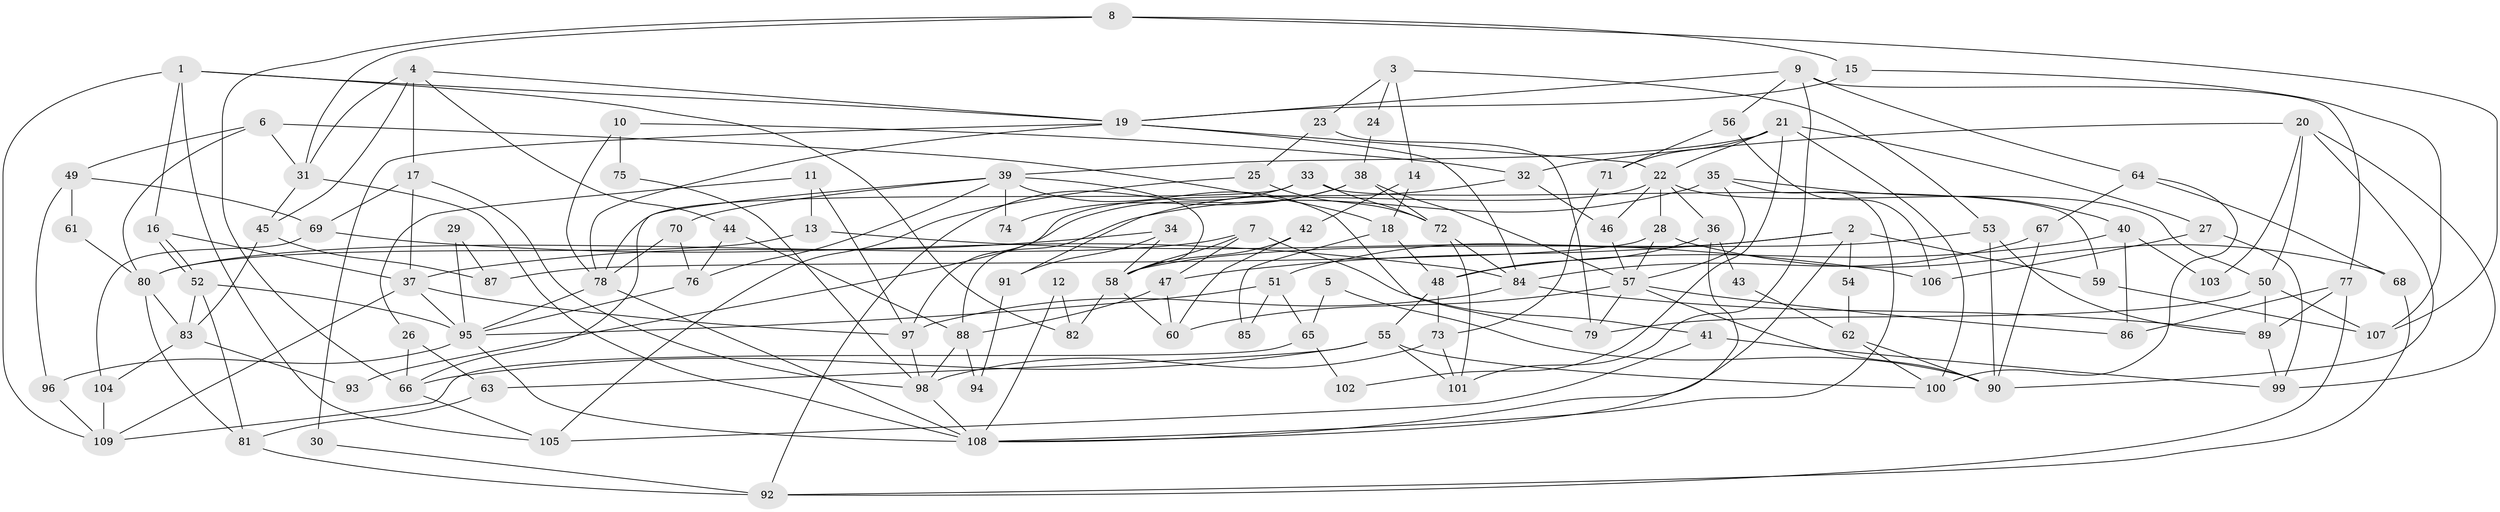 // Generated by graph-tools (version 1.1) at 2025/26/03/09/25 03:26:22]
// undirected, 109 vertices, 218 edges
graph export_dot {
graph [start="1"]
  node [color=gray90,style=filled];
  1;
  2;
  3;
  4;
  5;
  6;
  7;
  8;
  9;
  10;
  11;
  12;
  13;
  14;
  15;
  16;
  17;
  18;
  19;
  20;
  21;
  22;
  23;
  24;
  25;
  26;
  27;
  28;
  29;
  30;
  31;
  32;
  33;
  34;
  35;
  36;
  37;
  38;
  39;
  40;
  41;
  42;
  43;
  44;
  45;
  46;
  47;
  48;
  49;
  50;
  51;
  52;
  53;
  54;
  55;
  56;
  57;
  58;
  59;
  60;
  61;
  62;
  63;
  64;
  65;
  66;
  67;
  68;
  69;
  70;
  71;
  72;
  73;
  74;
  75;
  76;
  77;
  78;
  79;
  80;
  81;
  82;
  83;
  84;
  85;
  86;
  87;
  88;
  89;
  90;
  91;
  92;
  93;
  94;
  95;
  96;
  97;
  98;
  99;
  100;
  101;
  102;
  103;
  104;
  105;
  106;
  107;
  108;
  109;
  1 -- 19;
  1 -- 109;
  1 -- 16;
  1 -- 82;
  1 -- 105;
  2 -- 108;
  2 -- 47;
  2 -- 51;
  2 -- 54;
  2 -- 59;
  3 -- 53;
  3 -- 23;
  3 -- 14;
  3 -- 24;
  4 -- 44;
  4 -- 45;
  4 -- 17;
  4 -- 19;
  4 -- 31;
  5 -- 90;
  5 -- 65;
  6 -- 31;
  6 -- 80;
  6 -- 18;
  6 -- 49;
  7 -- 47;
  7 -- 58;
  7 -- 41;
  7 -- 80;
  8 -- 107;
  8 -- 66;
  8 -- 15;
  8 -- 31;
  9 -- 77;
  9 -- 19;
  9 -- 56;
  9 -- 64;
  9 -- 101;
  10 -- 78;
  10 -- 32;
  10 -- 75;
  11 -- 13;
  11 -- 97;
  11 -- 26;
  12 -- 82;
  12 -- 108;
  13 -- 80;
  13 -- 106;
  14 -- 18;
  14 -- 42;
  15 -- 19;
  15 -- 107;
  16 -- 52;
  16 -- 52;
  16 -- 37;
  17 -- 37;
  17 -- 69;
  17 -- 98;
  18 -- 48;
  18 -- 85;
  19 -- 22;
  19 -- 30;
  19 -- 78;
  19 -- 84;
  20 -- 90;
  20 -- 99;
  20 -- 32;
  20 -- 50;
  20 -- 103;
  21 -- 100;
  21 -- 22;
  21 -- 27;
  21 -- 39;
  21 -- 71;
  21 -- 102;
  22 -- 36;
  22 -- 50;
  22 -- 28;
  22 -- 46;
  22 -- 93;
  23 -- 79;
  23 -- 25;
  24 -- 38;
  25 -- 105;
  25 -- 72;
  26 -- 63;
  26 -- 66;
  27 -- 99;
  27 -- 106;
  28 -- 68;
  28 -- 57;
  28 -- 87;
  29 -- 87;
  29 -- 95;
  30 -- 92;
  31 -- 45;
  31 -- 108;
  32 -- 46;
  32 -- 91;
  33 -- 78;
  33 -- 72;
  33 -- 59;
  33 -- 92;
  34 -- 37;
  34 -- 58;
  34 -- 91;
  35 -- 57;
  35 -- 108;
  35 -- 40;
  35 -- 88;
  36 -- 48;
  36 -- 108;
  36 -- 43;
  37 -- 95;
  37 -- 97;
  37 -- 109;
  38 -- 57;
  38 -- 97;
  38 -- 72;
  38 -- 74;
  39 -- 76;
  39 -- 58;
  39 -- 66;
  39 -- 70;
  39 -- 74;
  39 -- 79;
  40 -- 86;
  40 -- 48;
  40 -- 103;
  41 -- 105;
  41 -- 99;
  42 -- 58;
  42 -- 60;
  43 -- 62;
  44 -- 88;
  44 -- 76;
  45 -- 83;
  45 -- 87;
  46 -- 57;
  47 -- 60;
  47 -- 88;
  48 -- 73;
  48 -- 55;
  49 -- 69;
  49 -- 61;
  49 -- 96;
  50 -- 107;
  50 -- 79;
  50 -- 89;
  51 -- 95;
  51 -- 65;
  51 -- 85;
  52 -- 95;
  52 -- 81;
  52 -- 83;
  53 -- 58;
  53 -- 89;
  53 -- 90;
  54 -- 62;
  55 -- 66;
  55 -- 63;
  55 -- 100;
  55 -- 101;
  56 -- 71;
  56 -- 106;
  57 -- 79;
  57 -- 60;
  57 -- 86;
  57 -- 90;
  58 -- 60;
  58 -- 82;
  59 -- 107;
  61 -- 80;
  62 -- 90;
  62 -- 100;
  63 -- 81;
  64 -- 67;
  64 -- 68;
  64 -- 100;
  65 -- 109;
  65 -- 102;
  66 -- 105;
  67 -- 84;
  67 -- 90;
  68 -- 92;
  69 -- 84;
  69 -- 104;
  70 -- 78;
  70 -- 76;
  71 -- 73;
  72 -- 101;
  72 -- 84;
  73 -- 101;
  73 -- 98;
  75 -- 98;
  76 -- 95;
  77 -- 89;
  77 -- 92;
  77 -- 86;
  78 -- 108;
  78 -- 95;
  80 -- 83;
  80 -- 81;
  81 -- 92;
  83 -- 104;
  83 -- 93;
  84 -- 89;
  84 -- 97;
  88 -- 98;
  88 -- 94;
  89 -- 99;
  91 -- 94;
  95 -- 108;
  95 -- 96;
  96 -- 109;
  97 -- 98;
  98 -- 108;
  104 -- 109;
}
